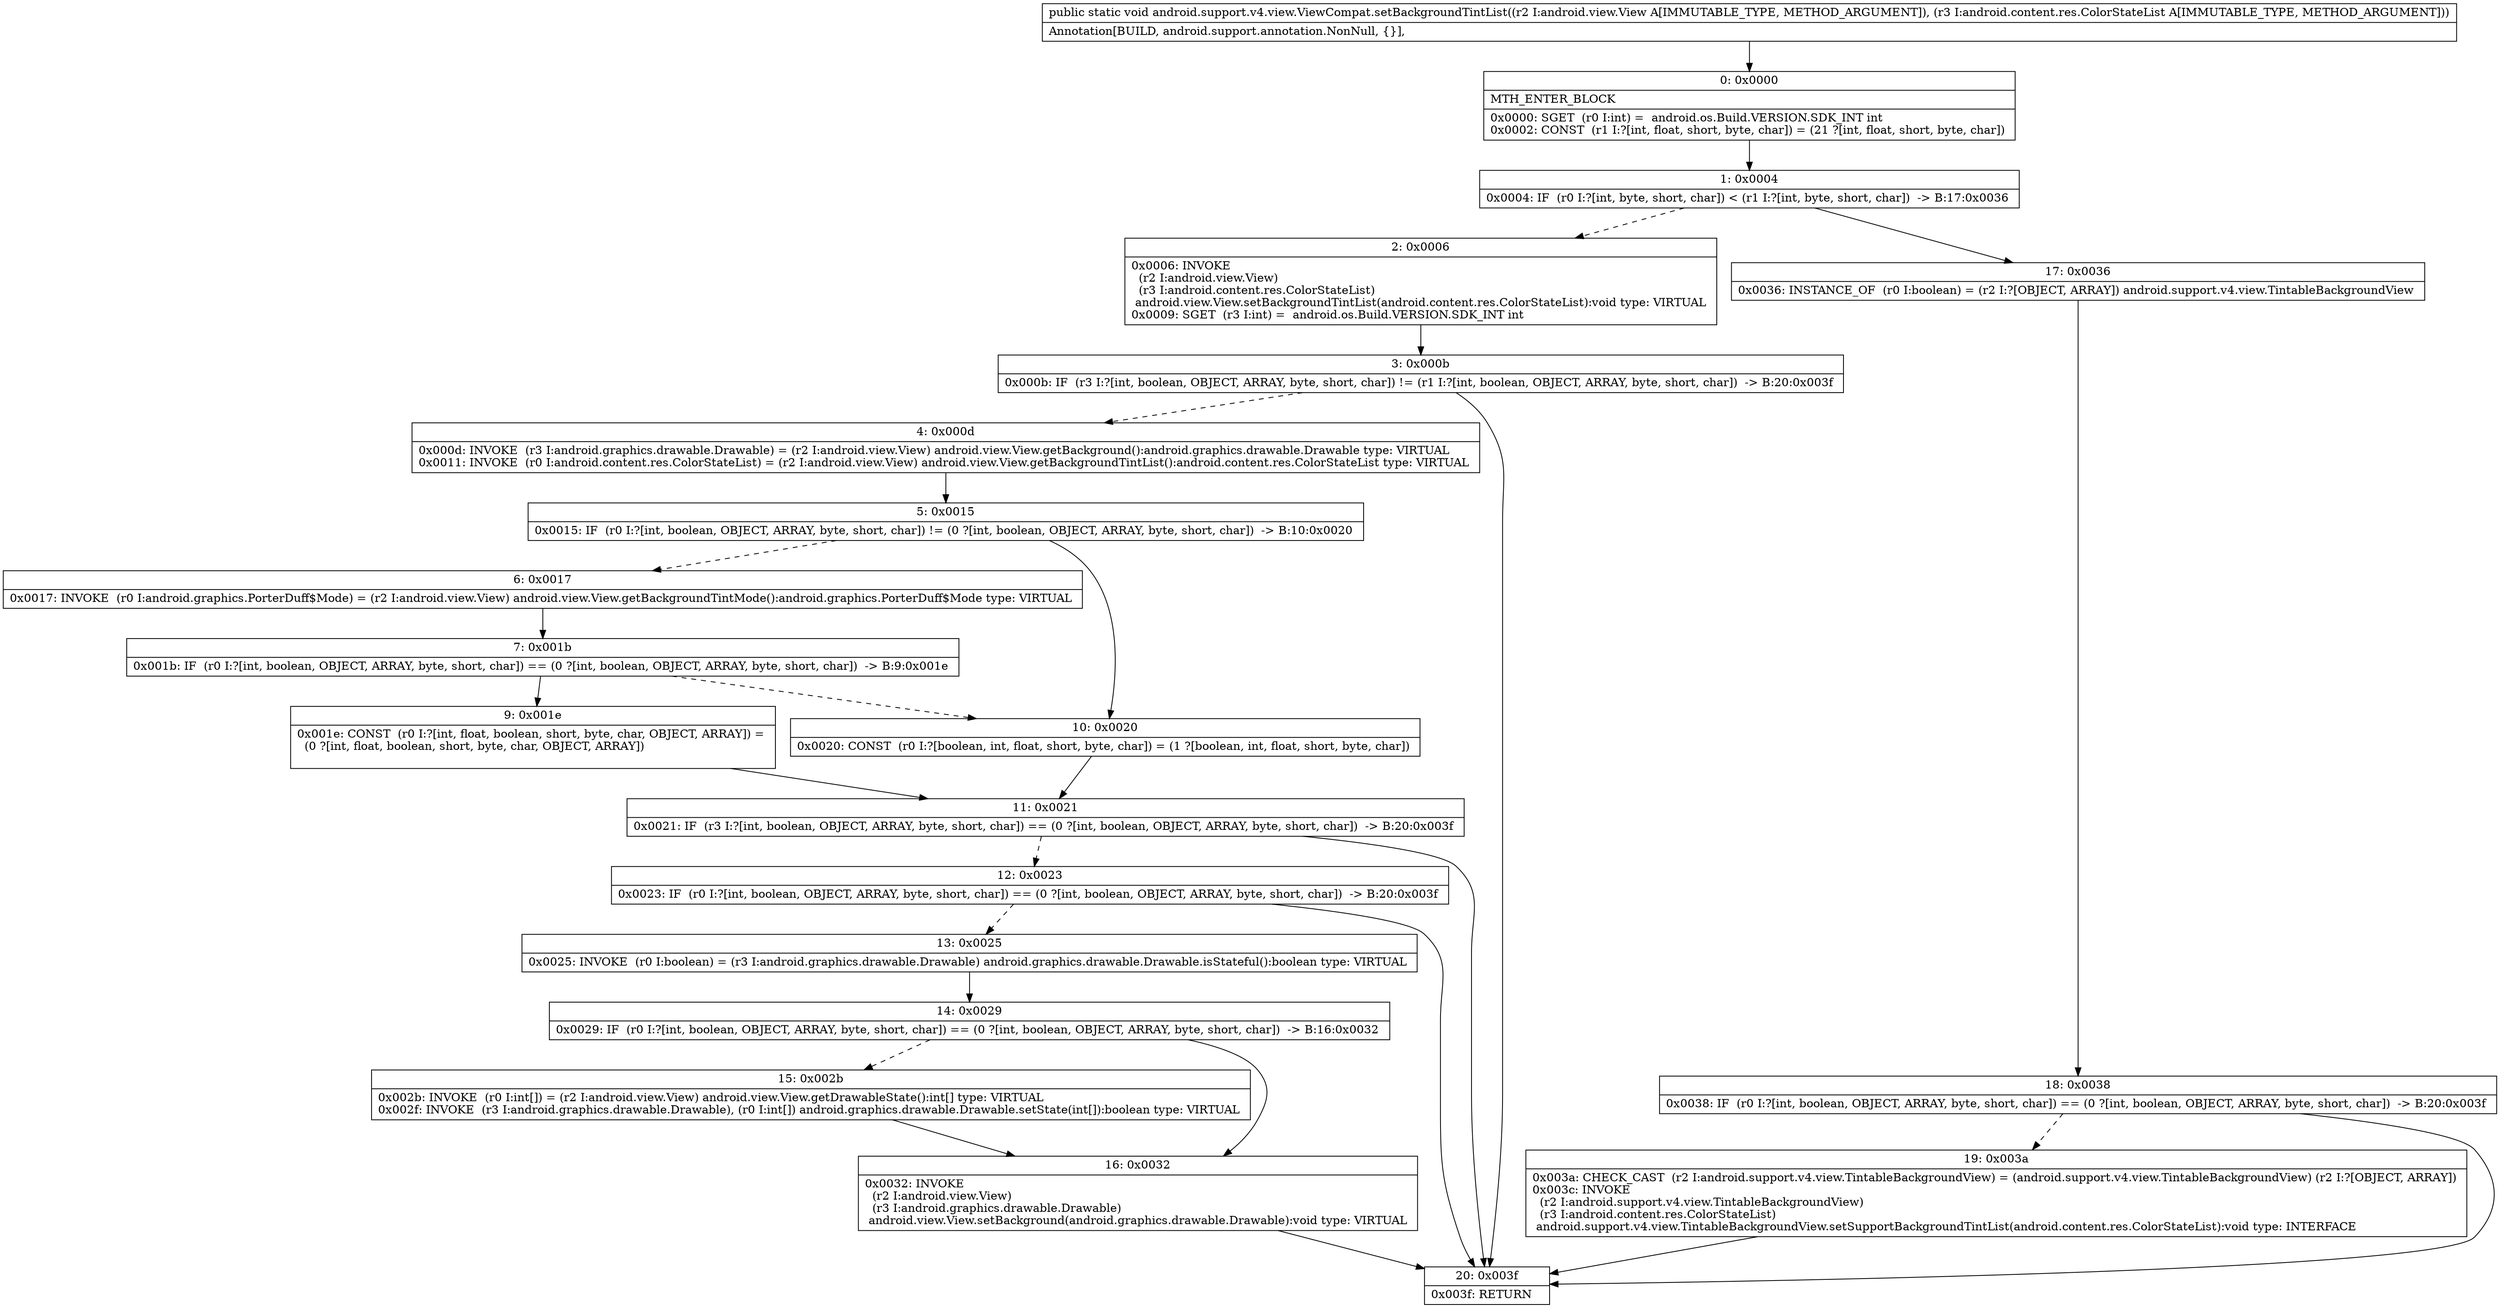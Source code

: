 digraph "CFG forandroid.support.v4.view.ViewCompat.setBackgroundTintList(Landroid\/view\/View;Landroid\/content\/res\/ColorStateList;)V" {
Node_0 [shape=record,label="{0\:\ 0x0000|MTH_ENTER_BLOCK\l|0x0000: SGET  (r0 I:int) =  android.os.Build.VERSION.SDK_INT int \l0x0002: CONST  (r1 I:?[int, float, short, byte, char]) = (21 ?[int, float, short, byte, char]) \l}"];
Node_1 [shape=record,label="{1\:\ 0x0004|0x0004: IF  (r0 I:?[int, byte, short, char]) \< (r1 I:?[int, byte, short, char])  \-\> B:17:0x0036 \l}"];
Node_2 [shape=record,label="{2\:\ 0x0006|0x0006: INVOKE  \l  (r2 I:android.view.View)\l  (r3 I:android.content.res.ColorStateList)\l android.view.View.setBackgroundTintList(android.content.res.ColorStateList):void type: VIRTUAL \l0x0009: SGET  (r3 I:int) =  android.os.Build.VERSION.SDK_INT int \l}"];
Node_3 [shape=record,label="{3\:\ 0x000b|0x000b: IF  (r3 I:?[int, boolean, OBJECT, ARRAY, byte, short, char]) != (r1 I:?[int, boolean, OBJECT, ARRAY, byte, short, char])  \-\> B:20:0x003f \l}"];
Node_4 [shape=record,label="{4\:\ 0x000d|0x000d: INVOKE  (r3 I:android.graphics.drawable.Drawable) = (r2 I:android.view.View) android.view.View.getBackground():android.graphics.drawable.Drawable type: VIRTUAL \l0x0011: INVOKE  (r0 I:android.content.res.ColorStateList) = (r2 I:android.view.View) android.view.View.getBackgroundTintList():android.content.res.ColorStateList type: VIRTUAL \l}"];
Node_5 [shape=record,label="{5\:\ 0x0015|0x0015: IF  (r0 I:?[int, boolean, OBJECT, ARRAY, byte, short, char]) != (0 ?[int, boolean, OBJECT, ARRAY, byte, short, char])  \-\> B:10:0x0020 \l}"];
Node_6 [shape=record,label="{6\:\ 0x0017|0x0017: INVOKE  (r0 I:android.graphics.PorterDuff$Mode) = (r2 I:android.view.View) android.view.View.getBackgroundTintMode():android.graphics.PorterDuff$Mode type: VIRTUAL \l}"];
Node_7 [shape=record,label="{7\:\ 0x001b|0x001b: IF  (r0 I:?[int, boolean, OBJECT, ARRAY, byte, short, char]) == (0 ?[int, boolean, OBJECT, ARRAY, byte, short, char])  \-\> B:9:0x001e \l}"];
Node_9 [shape=record,label="{9\:\ 0x001e|0x001e: CONST  (r0 I:?[int, float, boolean, short, byte, char, OBJECT, ARRAY]) = \l  (0 ?[int, float, boolean, short, byte, char, OBJECT, ARRAY])\l \l}"];
Node_10 [shape=record,label="{10\:\ 0x0020|0x0020: CONST  (r0 I:?[boolean, int, float, short, byte, char]) = (1 ?[boolean, int, float, short, byte, char]) \l}"];
Node_11 [shape=record,label="{11\:\ 0x0021|0x0021: IF  (r3 I:?[int, boolean, OBJECT, ARRAY, byte, short, char]) == (0 ?[int, boolean, OBJECT, ARRAY, byte, short, char])  \-\> B:20:0x003f \l}"];
Node_12 [shape=record,label="{12\:\ 0x0023|0x0023: IF  (r0 I:?[int, boolean, OBJECT, ARRAY, byte, short, char]) == (0 ?[int, boolean, OBJECT, ARRAY, byte, short, char])  \-\> B:20:0x003f \l}"];
Node_13 [shape=record,label="{13\:\ 0x0025|0x0025: INVOKE  (r0 I:boolean) = (r3 I:android.graphics.drawable.Drawable) android.graphics.drawable.Drawable.isStateful():boolean type: VIRTUAL \l}"];
Node_14 [shape=record,label="{14\:\ 0x0029|0x0029: IF  (r0 I:?[int, boolean, OBJECT, ARRAY, byte, short, char]) == (0 ?[int, boolean, OBJECT, ARRAY, byte, short, char])  \-\> B:16:0x0032 \l}"];
Node_15 [shape=record,label="{15\:\ 0x002b|0x002b: INVOKE  (r0 I:int[]) = (r2 I:android.view.View) android.view.View.getDrawableState():int[] type: VIRTUAL \l0x002f: INVOKE  (r3 I:android.graphics.drawable.Drawable), (r0 I:int[]) android.graphics.drawable.Drawable.setState(int[]):boolean type: VIRTUAL \l}"];
Node_16 [shape=record,label="{16\:\ 0x0032|0x0032: INVOKE  \l  (r2 I:android.view.View)\l  (r3 I:android.graphics.drawable.Drawable)\l android.view.View.setBackground(android.graphics.drawable.Drawable):void type: VIRTUAL \l}"];
Node_17 [shape=record,label="{17\:\ 0x0036|0x0036: INSTANCE_OF  (r0 I:boolean) = (r2 I:?[OBJECT, ARRAY]) android.support.v4.view.TintableBackgroundView \l}"];
Node_18 [shape=record,label="{18\:\ 0x0038|0x0038: IF  (r0 I:?[int, boolean, OBJECT, ARRAY, byte, short, char]) == (0 ?[int, boolean, OBJECT, ARRAY, byte, short, char])  \-\> B:20:0x003f \l}"];
Node_19 [shape=record,label="{19\:\ 0x003a|0x003a: CHECK_CAST  (r2 I:android.support.v4.view.TintableBackgroundView) = (android.support.v4.view.TintableBackgroundView) (r2 I:?[OBJECT, ARRAY]) \l0x003c: INVOKE  \l  (r2 I:android.support.v4.view.TintableBackgroundView)\l  (r3 I:android.content.res.ColorStateList)\l android.support.v4.view.TintableBackgroundView.setSupportBackgroundTintList(android.content.res.ColorStateList):void type: INTERFACE \l}"];
Node_20 [shape=record,label="{20\:\ 0x003f|0x003f: RETURN   \l}"];
MethodNode[shape=record,label="{public static void android.support.v4.view.ViewCompat.setBackgroundTintList((r2 I:android.view.View A[IMMUTABLE_TYPE, METHOD_ARGUMENT]), (r3 I:android.content.res.ColorStateList A[IMMUTABLE_TYPE, METHOD_ARGUMENT]))  | Annotation[BUILD, android.support.annotation.NonNull, \{\}], \l}"];
MethodNode -> Node_0;
Node_0 -> Node_1;
Node_1 -> Node_2[style=dashed];
Node_1 -> Node_17;
Node_2 -> Node_3;
Node_3 -> Node_4[style=dashed];
Node_3 -> Node_20;
Node_4 -> Node_5;
Node_5 -> Node_6[style=dashed];
Node_5 -> Node_10;
Node_6 -> Node_7;
Node_7 -> Node_9;
Node_7 -> Node_10[style=dashed];
Node_9 -> Node_11;
Node_10 -> Node_11;
Node_11 -> Node_12[style=dashed];
Node_11 -> Node_20;
Node_12 -> Node_13[style=dashed];
Node_12 -> Node_20;
Node_13 -> Node_14;
Node_14 -> Node_15[style=dashed];
Node_14 -> Node_16;
Node_15 -> Node_16;
Node_16 -> Node_20;
Node_17 -> Node_18;
Node_18 -> Node_19[style=dashed];
Node_18 -> Node_20;
Node_19 -> Node_20;
}

